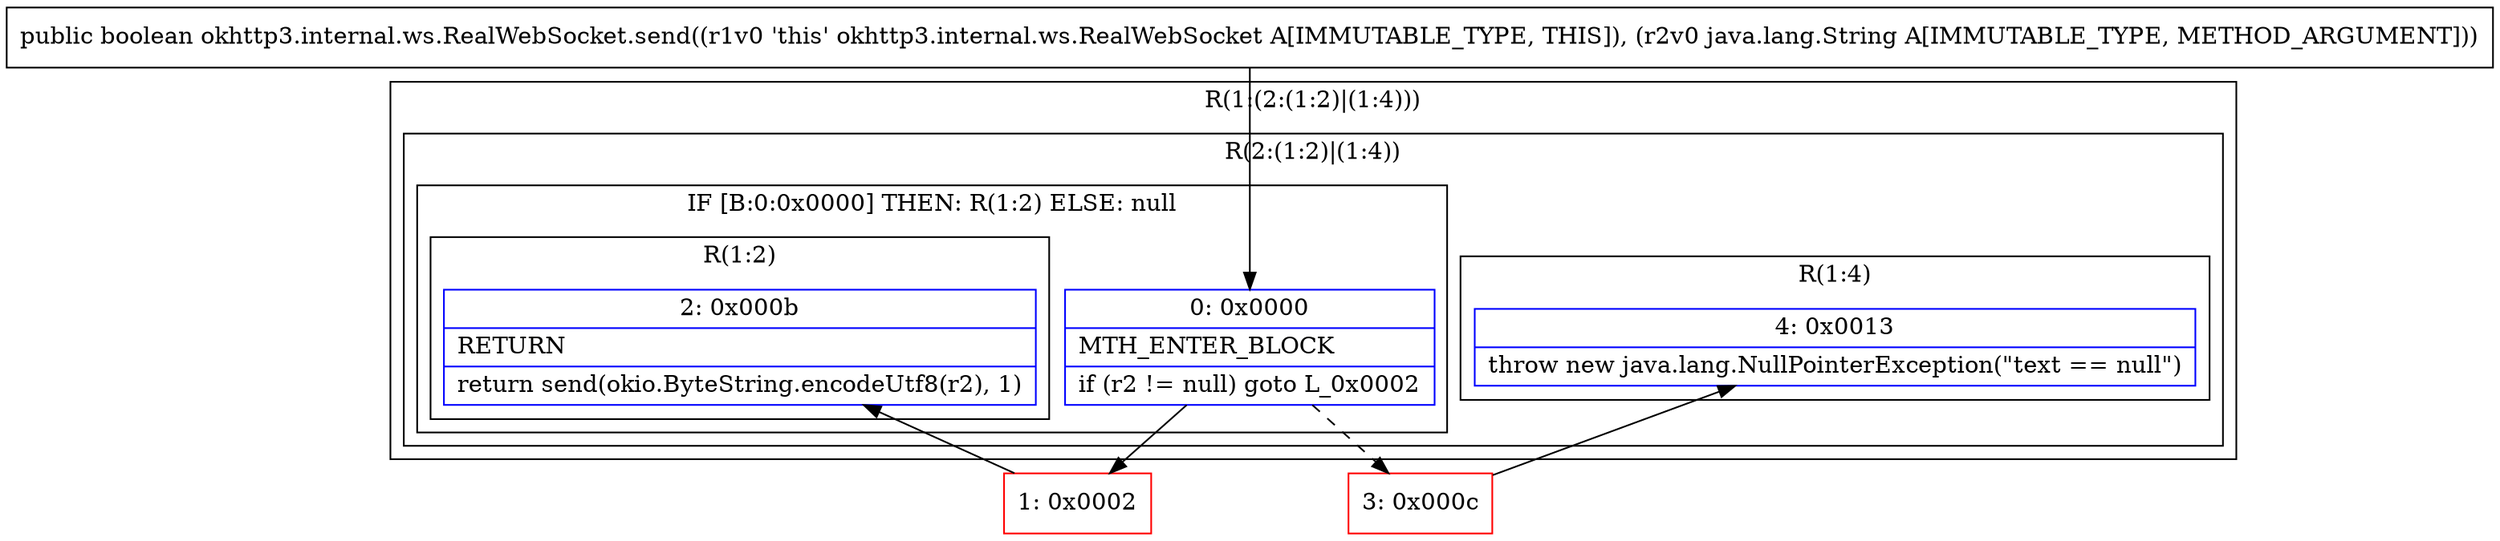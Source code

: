 digraph "CFG forokhttp3.internal.ws.RealWebSocket.send(Ljava\/lang\/String;)Z" {
subgraph cluster_Region_1718288111 {
label = "R(1:(2:(1:2)|(1:4)))";
node [shape=record,color=blue];
subgraph cluster_Region_1243526663 {
label = "R(2:(1:2)|(1:4))";
node [shape=record,color=blue];
subgraph cluster_IfRegion_243840483 {
label = "IF [B:0:0x0000] THEN: R(1:2) ELSE: null";
node [shape=record,color=blue];
Node_0 [shape=record,label="{0\:\ 0x0000|MTH_ENTER_BLOCK\l|if (r2 != null) goto L_0x0002\l}"];
subgraph cluster_Region_949188351 {
label = "R(1:2)";
node [shape=record,color=blue];
Node_2 [shape=record,label="{2\:\ 0x000b|RETURN\l|return send(okio.ByteString.encodeUtf8(r2), 1)\l}"];
}
}
subgraph cluster_Region_163543684 {
label = "R(1:4)";
node [shape=record,color=blue];
Node_4 [shape=record,label="{4\:\ 0x0013|throw new java.lang.NullPointerException(\"text == null\")\l}"];
}
}
}
Node_1 [shape=record,color=red,label="{1\:\ 0x0002}"];
Node_3 [shape=record,color=red,label="{3\:\ 0x000c}"];
MethodNode[shape=record,label="{public boolean okhttp3.internal.ws.RealWebSocket.send((r1v0 'this' okhttp3.internal.ws.RealWebSocket A[IMMUTABLE_TYPE, THIS]), (r2v0 java.lang.String A[IMMUTABLE_TYPE, METHOD_ARGUMENT])) }"];
MethodNode -> Node_0;
Node_0 -> Node_1;
Node_0 -> Node_3[style=dashed];
Node_1 -> Node_2;
Node_3 -> Node_4;
}

